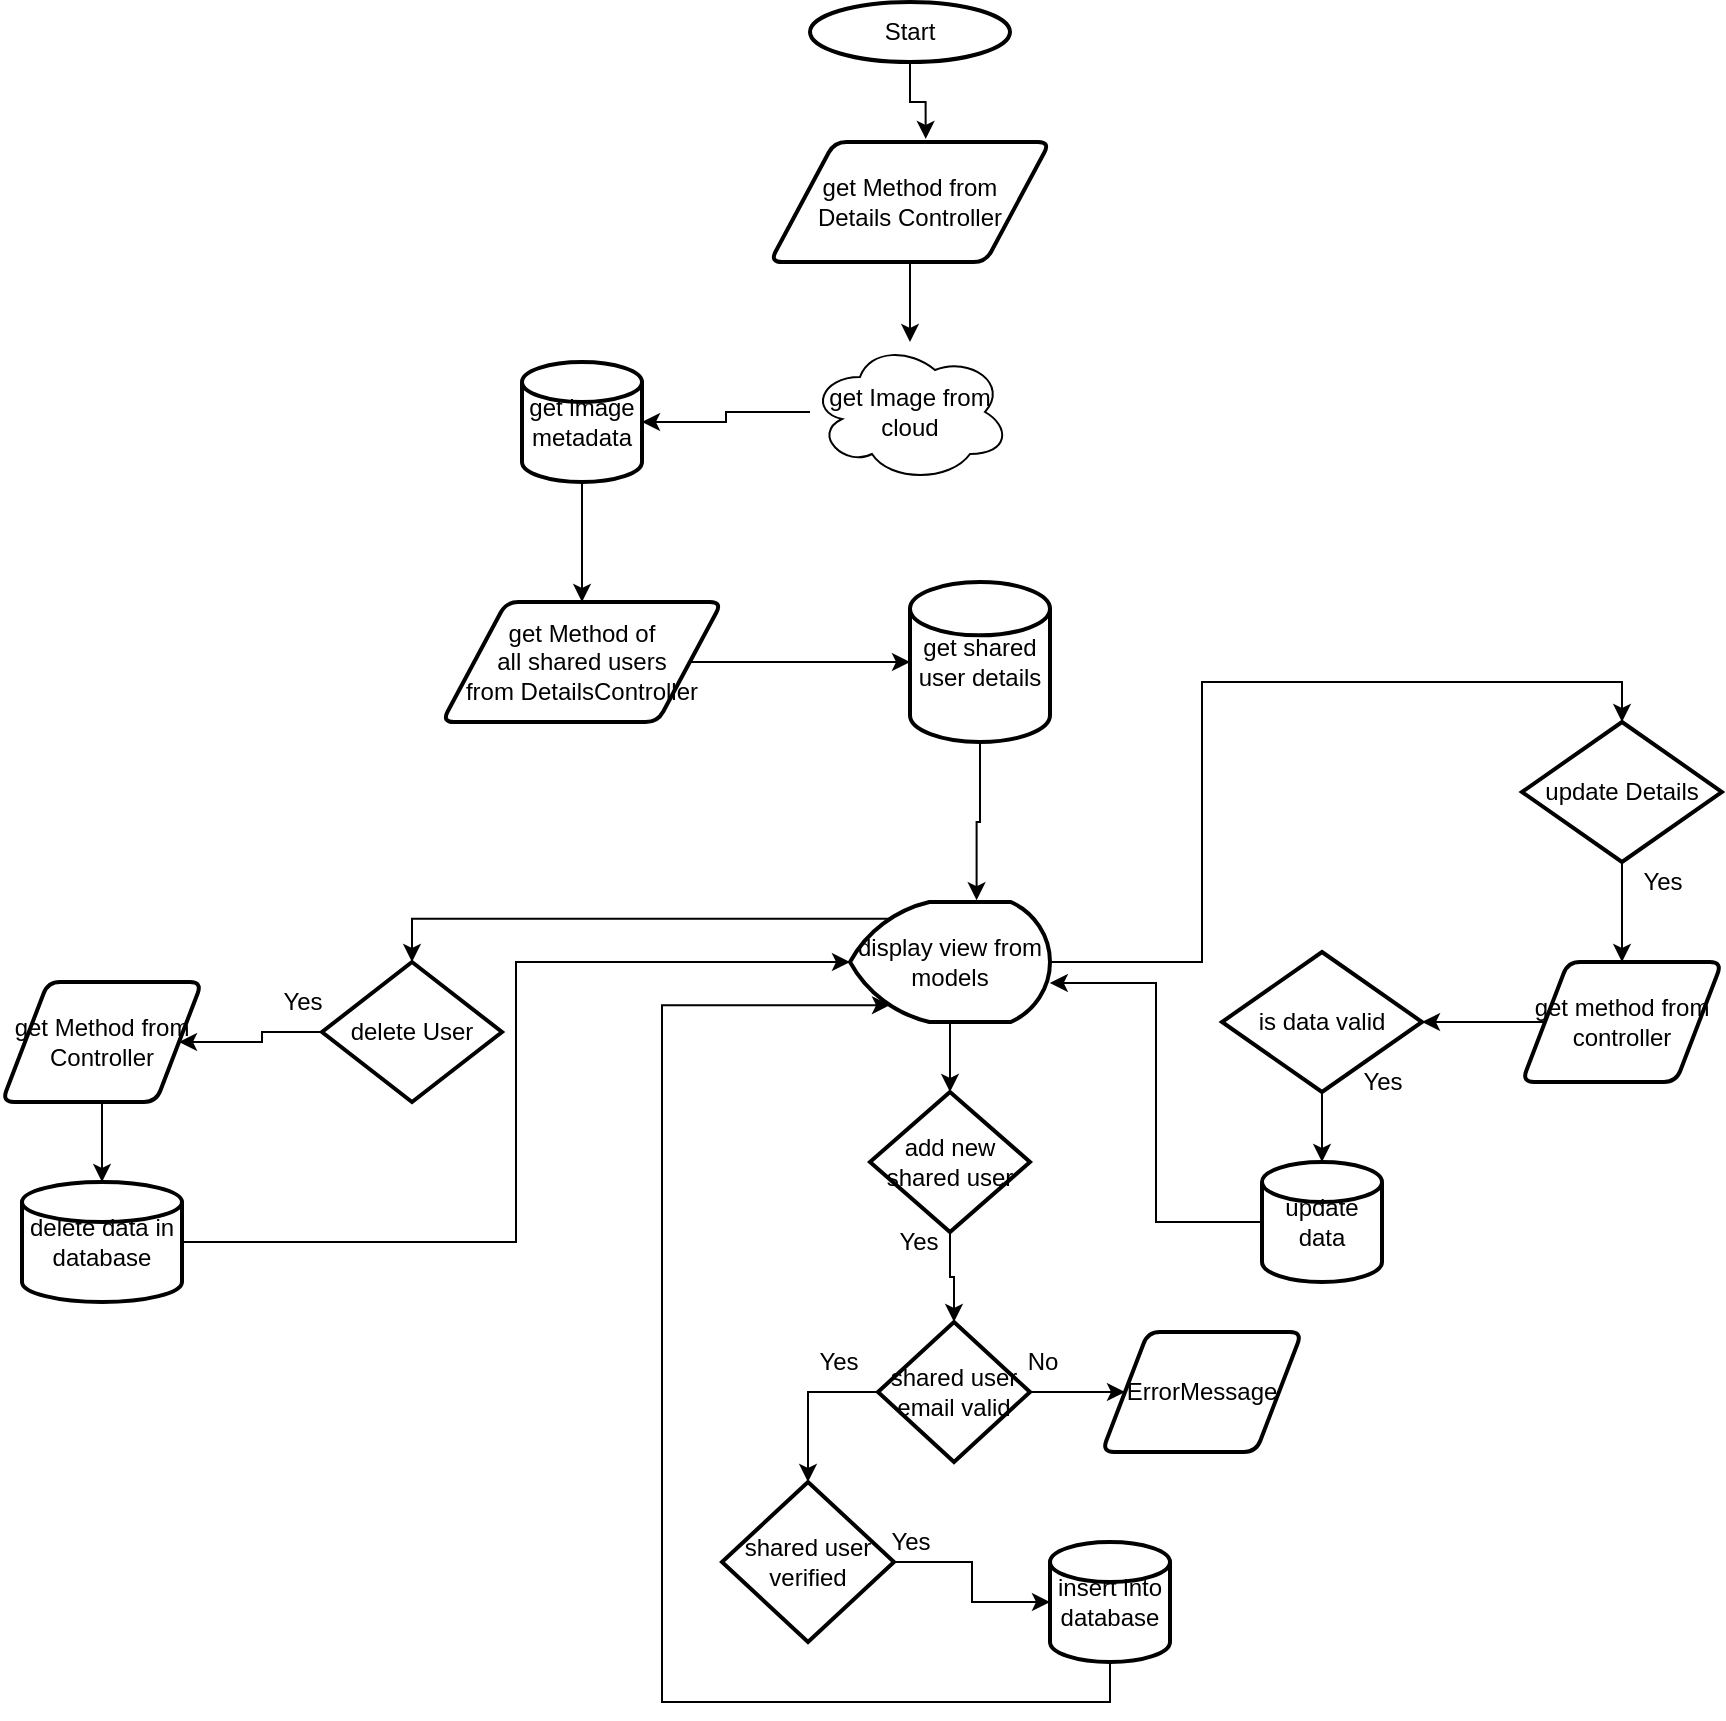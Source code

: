<mxfile version="13.6.2" type="device"><diagram id="bA6GSY5R0aBRa3wXwKKD" name="Page-1"><mxGraphModel dx="2249" dy="594" grid="1" gridSize="10" guides="1" tooltips="1" connect="1" arrows="1" fold="1" page="1" pageScale="1" pageWidth="827" pageHeight="1169" math="0" shadow="0"><root><mxCell id="0"/><mxCell id="1" parent="0"/><mxCell id="DmWsDCqQ5h2Knhan8Cvm-80" style="edgeStyle=orthogonalEdgeStyle;rounded=0;orthogonalLoop=1;jettySize=auto;html=1;entryX=0.556;entryY=-0.026;entryDx=0;entryDy=0;entryPerimeter=0;" edge="1" parent="1" source="DmWsDCqQ5h2Knhan8Cvm-1" target="DmWsDCqQ5h2Knhan8Cvm-78"><mxGeometry relative="1" as="geometry"/></mxCell><mxCell id="DmWsDCqQ5h2Knhan8Cvm-1" value="Start" style="strokeWidth=2;html=1;shape=mxgraph.flowchart.start_1;whiteSpace=wrap;" vertex="1" parent="1"><mxGeometry x="274" y="90" width="100" height="30" as="geometry"/></mxCell><mxCell id="DmWsDCqQ5h2Knhan8Cvm-150" style="edgeStyle=orthogonalEdgeStyle;rounded=0;orthogonalLoop=1;jettySize=auto;html=1;" edge="1" parent="1" source="DmWsDCqQ5h2Knhan8Cvm-78" target="DmWsDCqQ5h2Knhan8Cvm-149"><mxGeometry relative="1" as="geometry"/></mxCell><mxCell id="DmWsDCqQ5h2Knhan8Cvm-78" value="get Method from&lt;br&gt;Details Controller" style="shape=parallelogram;html=1;strokeWidth=2;perimeter=parallelogramPerimeter;whiteSpace=wrap;rounded=1;arcSize=12;size=0.23;" vertex="1" parent="1"><mxGeometry x="254" y="160" width="140" height="60" as="geometry"/></mxCell><mxCell id="DmWsDCqQ5h2Knhan8Cvm-152" style="edgeStyle=orthogonalEdgeStyle;rounded=0;orthogonalLoop=1;jettySize=auto;html=1;entryX=1;entryY=0.5;entryDx=0;entryDy=0;entryPerimeter=0;" edge="1" parent="1" source="DmWsDCqQ5h2Knhan8Cvm-149" target="DmWsDCqQ5h2Knhan8Cvm-151"><mxGeometry relative="1" as="geometry"/></mxCell><mxCell id="DmWsDCqQ5h2Knhan8Cvm-149" value="get Image from &lt;br&gt;cloud" style="ellipse;shape=cloud;whiteSpace=wrap;html=1;" vertex="1" parent="1"><mxGeometry x="274" y="260" width="100" height="70" as="geometry"/></mxCell><mxCell id="DmWsDCqQ5h2Knhan8Cvm-156" style="edgeStyle=orthogonalEdgeStyle;rounded=0;orthogonalLoop=1;jettySize=auto;html=1;entryX=0.5;entryY=0;entryDx=0;entryDy=0;" edge="1" parent="1" source="DmWsDCqQ5h2Knhan8Cvm-151" target="DmWsDCqQ5h2Knhan8Cvm-155"><mxGeometry relative="1" as="geometry"/></mxCell><mxCell id="DmWsDCqQ5h2Knhan8Cvm-151" value="get image metadata" style="strokeWidth=2;html=1;shape=mxgraph.flowchart.database;whiteSpace=wrap;" vertex="1" parent="1"><mxGeometry x="130" y="270" width="60" height="60" as="geometry"/></mxCell><mxCell id="DmWsDCqQ5h2Knhan8Cvm-162" style="edgeStyle=orthogonalEdgeStyle;rounded=0;orthogonalLoop=1;jettySize=auto;html=1;entryX=0.5;entryY=0;entryDx=0;entryDy=0;entryPerimeter=0;" edge="1" parent="1" source="DmWsDCqQ5h2Knhan8Cvm-153" target="DmWsDCqQ5h2Knhan8Cvm-161"><mxGeometry relative="1" as="geometry"><Array as="points"><mxPoint x="470" y="570"/><mxPoint x="470" y="430"/><mxPoint x="680" y="430"/></Array></mxGeometry></mxCell><mxCell id="DmWsDCqQ5h2Knhan8Cvm-177" style="edgeStyle=orthogonalEdgeStyle;rounded=0;orthogonalLoop=1;jettySize=auto;html=1;entryX=0.5;entryY=0;entryDx=0;entryDy=0;entryPerimeter=0;" edge="1" parent="1" source="DmWsDCqQ5h2Knhan8Cvm-153" target="DmWsDCqQ5h2Knhan8Cvm-176"><mxGeometry relative="1" as="geometry"/></mxCell><mxCell id="DmWsDCqQ5h2Knhan8Cvm-195" style="edgeStyle=orthogonalEdgeStyle;rounded=0;orthogonalLoop=1;jettySize=auto;html=1;exitX=0.2;exitY=0.14;exitDx=0;exitDy=0;exitPerimeter=0;entryX=0.5;entryY=0;entryDx=0;entryDy=0;entryPerimeter=0;" edge="1" parent="1" source="DmWsDCqQ5h2Knhan8Cvm-153" target="DmWsDCqQ5h2Knhan8Cvm-194"><mxGeometry relative="1" as="geometry"/></mxCell><mxCell id="DmWsDCqQ5h2Knhan8Cvm-153" value="display view from models" style="strokeWidth=2;html=1;shape=mxgraph.flowchart.display;whiteSpace=wrap;" vertex="1" parent="1"><mxGeometry x="294" y="540" width="100" height="60" as="geometry"/></mxCell><mxCell id="DmWsDCqQ5h2Knhan8Cvm-159" style="edgeStyle=orthogonalEdgeStyle;rounded=0;orthogonalLoop=1;jettySize=auto;html=1;entryX=0;entryY=0.5;entryDx=0;entryDy=0;entryPerimeter=0;" edge="1" parent="1" source="DmWsDCqQ5h2Knhan8Cvm-155" target="DmWsDCqQ5h2Knhan8Cvm-158"><mxGeometry relative="1" as="geometry"/></mxCell><mxCell id="DmWsDCqQ5h2Knhan8Cvm-155" value="get Method of &lt;br&gt;all shared users&lt;br&gt;from DetailsController" style="shape=parallelogram;html=1;strokeWidth=2;perimeter=parallelogramPerimeter;whiteSpace=wrap;rounded=1;arcSize=12;size=0.23;" vertex="1" parent="1"><mxGeometry x="90" y="390" width="140" height="60" as="geometry"/></mxCell><mxCell id="DmWsDCqQ5h2Knhan8Cvm-160" style="edgeStyle=orthogonalEdgeStyle;rounded=0;orthogonalLoop=1;jettySize=auto;html=1;entryX=0.633;entryY=-0.015;entryDx=0;entryDy=0;entryPerimeter=0;" edge="1" parent="1" source="DmWsDCqQ5h2Knhan8Cvm-158" target="DmWsDCqQ5h2Knhan8Cvm-153"><mxGeometry relative="1" as="geometry"/></mxCell><mxCell id="DmWsDCqQ5h2Knhan8Cvm-158" value="get shared user details" style="strokeWidth=2;html=1;shape=mxgraph.flowchart.database;whiteSpace=wrap;" vertex="1" parent="1"><mxGeometry x="324" y="380" width="70" height="80" as="geometry"/></mxCell><mxCell id="DmWsDCqQ5h2Knhan8Cvm-165" style="edgeStyle=orthogonalEdgeStyle;rounded=0;orthogonalLoop=1;jettySize=auto;html=1;entryX=0.5;entryY=0;entryDx=0;entryDy=0;" edge="1" parent="1" source="DmWsDCqQ5h2Knhan8Cvm-161" target="DmWsDCqQ5h2Knhan8Cvm-164"><mxGeometry relative="1" as="geometry"/></mxCell><mxCell id="DmWsDCqQ5h2Knhan8Cvm-161" value="update Details" style="strokeWidth=2;html=1;shape=mxgraph.flowchart.decision;whiteSpace=wrap;" vertex="1" parent="1"><mxGeometry x="630" y="450" width="100" height="70" as="geometry"/></mxCell><mxCell id="DmWsDCqQ5h2Knhan8Cvm-163" value="Yes" style="text;html=1;align=center;verticalAlign=middle;resizable=0;points=[];autosize=1;" vertex="1" parent="1"><mxGeometry x="680" y="520" width="40" height="20" as="geometry"/></mxCell><mxCell id="DmWsDCqQ5h2Knhan8Cvm-168" style="edgeStyle=orthogonalEdgeStyle;rounded=0;orthogonalLoop=1;jettySize=auto;html=1;entryX=1;entryY=0.5;entryDx=0;entryDy=0;entryPerimeter=0;" edge="1" parent="1" source="DmWsDCqQ5h2Knhan8Cvm-164" target="DmWsDCqQ5h2Knhan8Cvm-167"><mxGeometry relative="1" as="geometry"/></mxCell><mxCell id="DmWsDCqQ5h2Knhan8Cvm-164" value="get method from controller" style="shape=parallelogram;html=1;strokeWidth=2;perimeter=parallelogramPerimeter;whiteSpace=wrap;rounded=1;arcSize=12;size=0.23;" vertex="1" parent="1"><mxGeometry x="630" y="570" width="100" height="60" as="geometry"/></mxCell><mxCell id="DmWsDCqQ5h2Knhan8Cvm-171" style="edgeStyle=orthogonalEdgeStyle;rounded=0;orthogonalLoop=1;jettySize=auto;html=1;entryX=0.5;entryY=0;entryDx=0;entryDy=0;entryPerimeter=0;" edge="1" parent="1" source="DmWsDCqQ5h2Knhan8Cvm-167" target="DmWsDCqQ5h2Knhan8Cvm-170"><mxGeometry relative="1" as="geometry"/></mxCell><mxCell id="DmWsDCqQ5h2Knhan8Cvm-167" value="is data valid" style="strokeWidth=2;html=1;shape=mxgraph.flowchart.decision;whiteSpace=wrap;" vertex="1" parent="1"><mxGeometry x="480" y="565" width="100" height="70" as="geometry"/></mxCell><mxCell id="DmWsDCqQ5h2Knhan8Cvm-169" value="Yes" style="text;html=1;align=center;verticalAlign=middle;resizable=0;points=[];autosize=1;" vertex="1" parent="1"><mxGeometry x="540" y="620" width="40" height="20" as="geometry"/></mxCell><mxCell id="DmWsDCqQ5h2Knhan8Cvm-175" style="edgeStyle=orthogonalEdgeStyle;rounded=0;orthogonalLoop=1;jettySize=auto;html=1;entryX=0.999;entryY=0.675;entryDx=0;entryDy=0;entryPerimeter=0;" edge="1" parent="1" source="DmWsDCqQ5h2Knhan8Cvm-170" target="DmWsDCqQ5h2Knhan8Cvm-153"><mxGeometry relative="1" as="geometry"/></mxCell><mxCell id="DmWsDCqQ5h2Knhan8Cvm-170" value="update data" style="strokeWidth=2;html=1;shape=mxgraph.flowchart.database;whiteSpace=wrap;" vertex="1" parent="1"><mxGeometry x="500" y="670" width="60" height="60" as="geometry"/></mxCell><mxCell id="DmWsDCqQ5h2Knhan8Cvm-181" style="edgeStyle=orthogonalEdgeStyle;rounded=0;orthogonalLoop=1;jettySize=auto;html=1;entryX=0.5;entryY=0;entryDx=0;entryDy=0;entryPerimeter=0;" edge="1" parent="1" source="DmWsDCqQ5h2Knhan8Cvm-176" target="DmWsDCqQ5h2Knhan8Cvm-180"><mxGeometry relative="1" as="geometry"/></mxCell><mxCell id="DmWsDCqQ5h2Knhan8Cvm-176" value="add new shared user" style="strokeWidth=2;html=1;shape=mxgraph.flowchart.decision;whiteSpace=wrap;" vertex="1" parent="1"><mxGeometry x="304" y="635" width="80" height="70" as="geometry"/></mxCell><mxCell id="DmWsDCqQ5h2Knhan8Cvm-178" value="Yes" style="text;html=1;align=center;verticalAlign=middle;resizable=0;points=[];autosize=1;" vertex="1" parent="1"><mxGeometry x="308" y="700" width="40" height="20" as="geometry"/></mxCell><mxCell id="DmWsDCqQ5h2Knhan8Cvm-186" style="edgeStyle=orthogonalEdgeStyle;rounded=0;orthogonalLoop=1;jettySize=auto;html=1;entryX=0;entryY=0.5;entryDx=0;entryDy=0;" edge="1" parent="1" source="DmWsDCqQ5h2Knhan8Cvm-180" target="DmWsDCqQ5h2Knhan8Cvm-185"><mxGeometry relative="1" as="geometry"/></mxCell><mxCell id="DmWsDCqQ5h2Knhan8Cvm-188" style="edgeStyle=orthogonalEdgeStyle;rounded=0;orthogonalLoop=1;jettySize=auto;html=1;entryX=0.5;entryY=0;entryDx=0;entryDy=0;entryPerimeter=0;exitX=0;exitY=0.5;exitDx=0;exitDy=0;exitPerimeter=0;" edge="1" parent="1" source="DmWsDCqQ5h2Knhan8Cvm-180" target="DmWsDCqQ5h2Knhan8Cvm-187"><mxGeometry relative="1" as="geometry"/></mxCell><mxCell id="DmWsDCqQ5h2Knhan8Cvm-180" value="shared user email valid" style="strokeWidth=2;html=1;shape=mxgraph.flowchart.decision;whiteSpace=wrap;" vertex="1" parent="1"><mxGeometry x="308" y="750" width="76" height="70" as="geometry"/></mxCell><mxCell id="DmWsDCqQ5h2Knhan8Cvm-182" value="Yes" style="text;html=1;align=center;verticalAlign=middle;resizable=0;points=[];autosize=1;" vertex="1" parent="1"><mxGeometry x="268" y="760" width="40" height="20" as="geometry"/></mxCell><mxCell id="DmWsDCqQ5h2Knhan8Cvm-183" value="No" style="text;html=1;align=center;verticalAlign=middle;resizable=0;points=[];autosize=1;" vertex="1" parent="1"><mxGeometry x="375" y="760" width="30" height="20" as="geometry"/></mxCell><mxCell id="DmWsDCqQ5h2Knhan8Cvm-185" value="ErrorMessage" style="shape=parallelogram;html=1;strokeWidth=2;perimeter=parallelogramPerimeter;whiteSpace=wrap;rounded=1;arcSize=12;size=0.23;" vertex="1" parent="1"><mxGeometry x="420" y="755" width="100" height="60" as="geometry"/></mxCell><mxCell id="DmWsDCqQ5h2Knhan8Cvm-191" style="edgeStyle=orthogonalEdgeStyle;rounded=0;orthogonalLoop=1;jettySize=auto;html=1;entryX=0;entryY=0.5;entryDx=0;entryDy=0;entryPerimeter=0;" edge="1" parent="1" source="DmWsDCqQ5h2Knhan8Cvm-187" target="DmWsDCqQ5h2Knhan8Cvm-190"><mxGeometry relative="1" as="geometry"/></mxCell><mxCell id="DmWsDCqQ5h2Knhan8Cvm-187" value="shared user verified" style="strokeWidth=2;html=1;shape=mxgraph.flowchart.decision;whiteSpace=wrap;" vertex="1" parent="1"><mxGeometry x="230" y="830" width="86" height="80" as="geometry"/></mxCell><mxCell id="DmWsDCqQ5h2Knhan8Cvm-189" value="Yes" style="text;html=1;align=center;verticalAlign=middle;resizable=0;points=[];autosize=1;" vertex="1" parent="1"><mxGeometry x="304" y="850" width="40" height="20" as="geometry"/></mxCell><mxCell id="DmWsDCqQ5h2Knhan8Cvm-193" style="edgeStyle=orthogonalEdgeStyle;rounded=0;orthogonalLoop=1;jettySize=auto;html=1;entryX=0.2;entryY=0.86;entryDx=0;entryDy=0;entryPerimeter=0;exitX=0.5;exitY=1;exitDx=0;exitDy=0;exitPerimeter=0;" edge="1" parent="1" source="DmWsDCqQ5h2Knhan8Cvm-190" target="DmWsDCqQ5h2Knhan8Cvm-153"><mxGeometry relative="1" as="geometry"><Array as="points"><mxPoint x="424" y="940"/><mxPoint x="200" y="940"/><mxPoint x="200" y="592"/></Array></mxGeometry></mxCell><mxCell id="DmWsDCqQ5h2Knhan8Cvm-190" value="insert into database" style="strokeWidth=2;html=1;shape=mxgraph.flowchart.database;whiteSpace=wrap;" vertex="1" parent="1"><mxGeometry x="394" y="860" width="60" height="60" as="geometry"/></mxCell><mxCell id="DmWsDCqQ5h2Knhan8Cvm-199" style="edgeStyle=orthogonalEdgeStyle;rounded=0;orthogonalLoop=1;jettySize=auto;html=1;" edge="1" parent="1" source="DmWsDCqQ5h2Knhan8Cvm-194" target="DmWsDCqQ5h2Knhan8Cvm-198"><mxGeometry relative="1" as="geometry"/></mxCell><mxCell id="DmWsDCqQ5h2Knhan8Cvm-194" value="delete User" style="strokeWidth=2;html=1;shape=mxgraph.flowchart.decision;whiteSpace=wrap;" vertex="1" parent="1"><mxGeometry x="30" y="570" width="90" height="70" as="geometry"/></mxCell><mxCell id="DmWsDCqQ5h2Knhan8Cvm-196" value="Yes" style="text;html=1;align=center;verticalAlign=middle;resizable=0;points=[];autosize=1;" vertex="1" parent="1"><mxGeometry y="580" width="40" height="20" as="geometry"/></mxCell><mxCell id="DmWsDCqQ5h2Knhan8Cvm-201" style="edgeStyle=orthogonalEdgeStyle;rounded=0;orthogonalLoop=1;jettySize=auto;html=1;entryX=0.5;entryY=0;entryDx=0;entryDy=0;entryPerimeter=0;" edge="1" parent="1" source="DmWsDCqQ5h2Knhan8Cvm-198" target="DmWsDCqQ5h2Knhan8Cvm-200"><mxGeometry relative="1" as="geometry"/></mxCell><mxCell id="DmWsDCqQ5h2Knhan8Cvm-198" value="get Method from Controller" style="shape=parallelogram;html=1;strokeWidth=2;perimeter=parallelogramPerimeter;whiteSpace=wrap;rounded=1;arcSize=12;size=0.23;" vertex="1" parent="1"><mxGeometry x="-130" y="580" width="100" height="60" as="geometry"/></mxCell><mxCell id="DmWsDCqQ5h2Knhan8Cvm-202" style="edgeStyle=orthogonalEdgeStyle;rounded=0;orthogonalLoop=1;jettySize=auto;html=1;entryX=0;entryY=0.5;entryDx=0;entryDy=0;entryPerimeter=0;" edge="1" parent="1" source="DmWsDCqQ5h2Knhan8Cvm-200" target="DmWsDCqQ5h2Knhan8Cvm-153"><mxGeometry relative="1" as="geometry"/></mxCell><mxCell id="DmWsDCqQ5h2Knhan8Cvm-200" value="delete data in database" style="strokeWidth=2;html=1;shape=mxgraph.flowchart.database;whiteSpace=wrap;" vertex="1" parent="1"><mxGeometry x="-120" y="680" width="80" height="60" as="geometry"/></mxCell></root></mxGraphModel></diagram></mxfile>